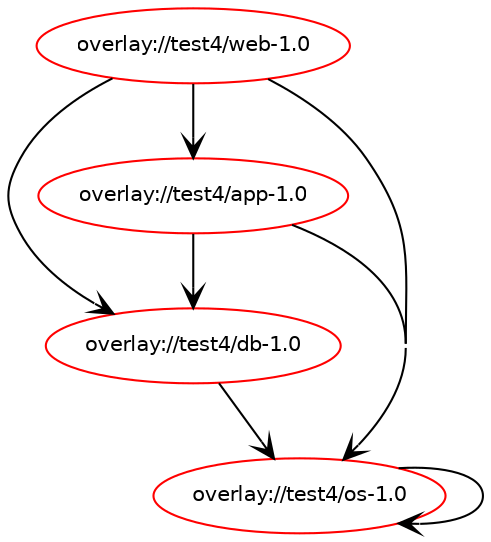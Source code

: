 digraph prolog {

newrank=true;
concentrate=true;
compound=true;
graph [rankdir=TD];#, ranksep=2.5, nodesep=0.2];
edge  [arrowhead=vee];
node  [fontname=Helvetica,fontsize=10];

"overlay://test4/web-1.0" [color=red, href="../test4/web-1.0-rdepend.svg"];
"overlay://test4/web-1.0" -> "overlay://test4/app-1.0"
"overlay://test4/web-1.0" -> "overlay://test4/db-1.0"
"overlay://test4/web-1.0" -> "overlay://test4/os-1.0"
"overlay://test4/app-1.0" [color=red, href="../test4/app-1.0-rdepend.svg"];
"overlay://test4/app-1.0" -> "overlay://test4/db-1.0"
"overlay://test4/app-1.0" -> "overlay://test4/os-1.0"
"overlay://test4/db-1.0" [color=red, href="../test4/db-1.0-rdepend.svg"];
"overlay://test4/db-1.0" -> "overlay://test4/os-1.0"
"overlay://test4/os-1.0" [color=red, href="../test4/os-1.0-rdepend.svg"];
"overlay://test4/os-1.0" -> "overlay://test4/os-1.0"
}
